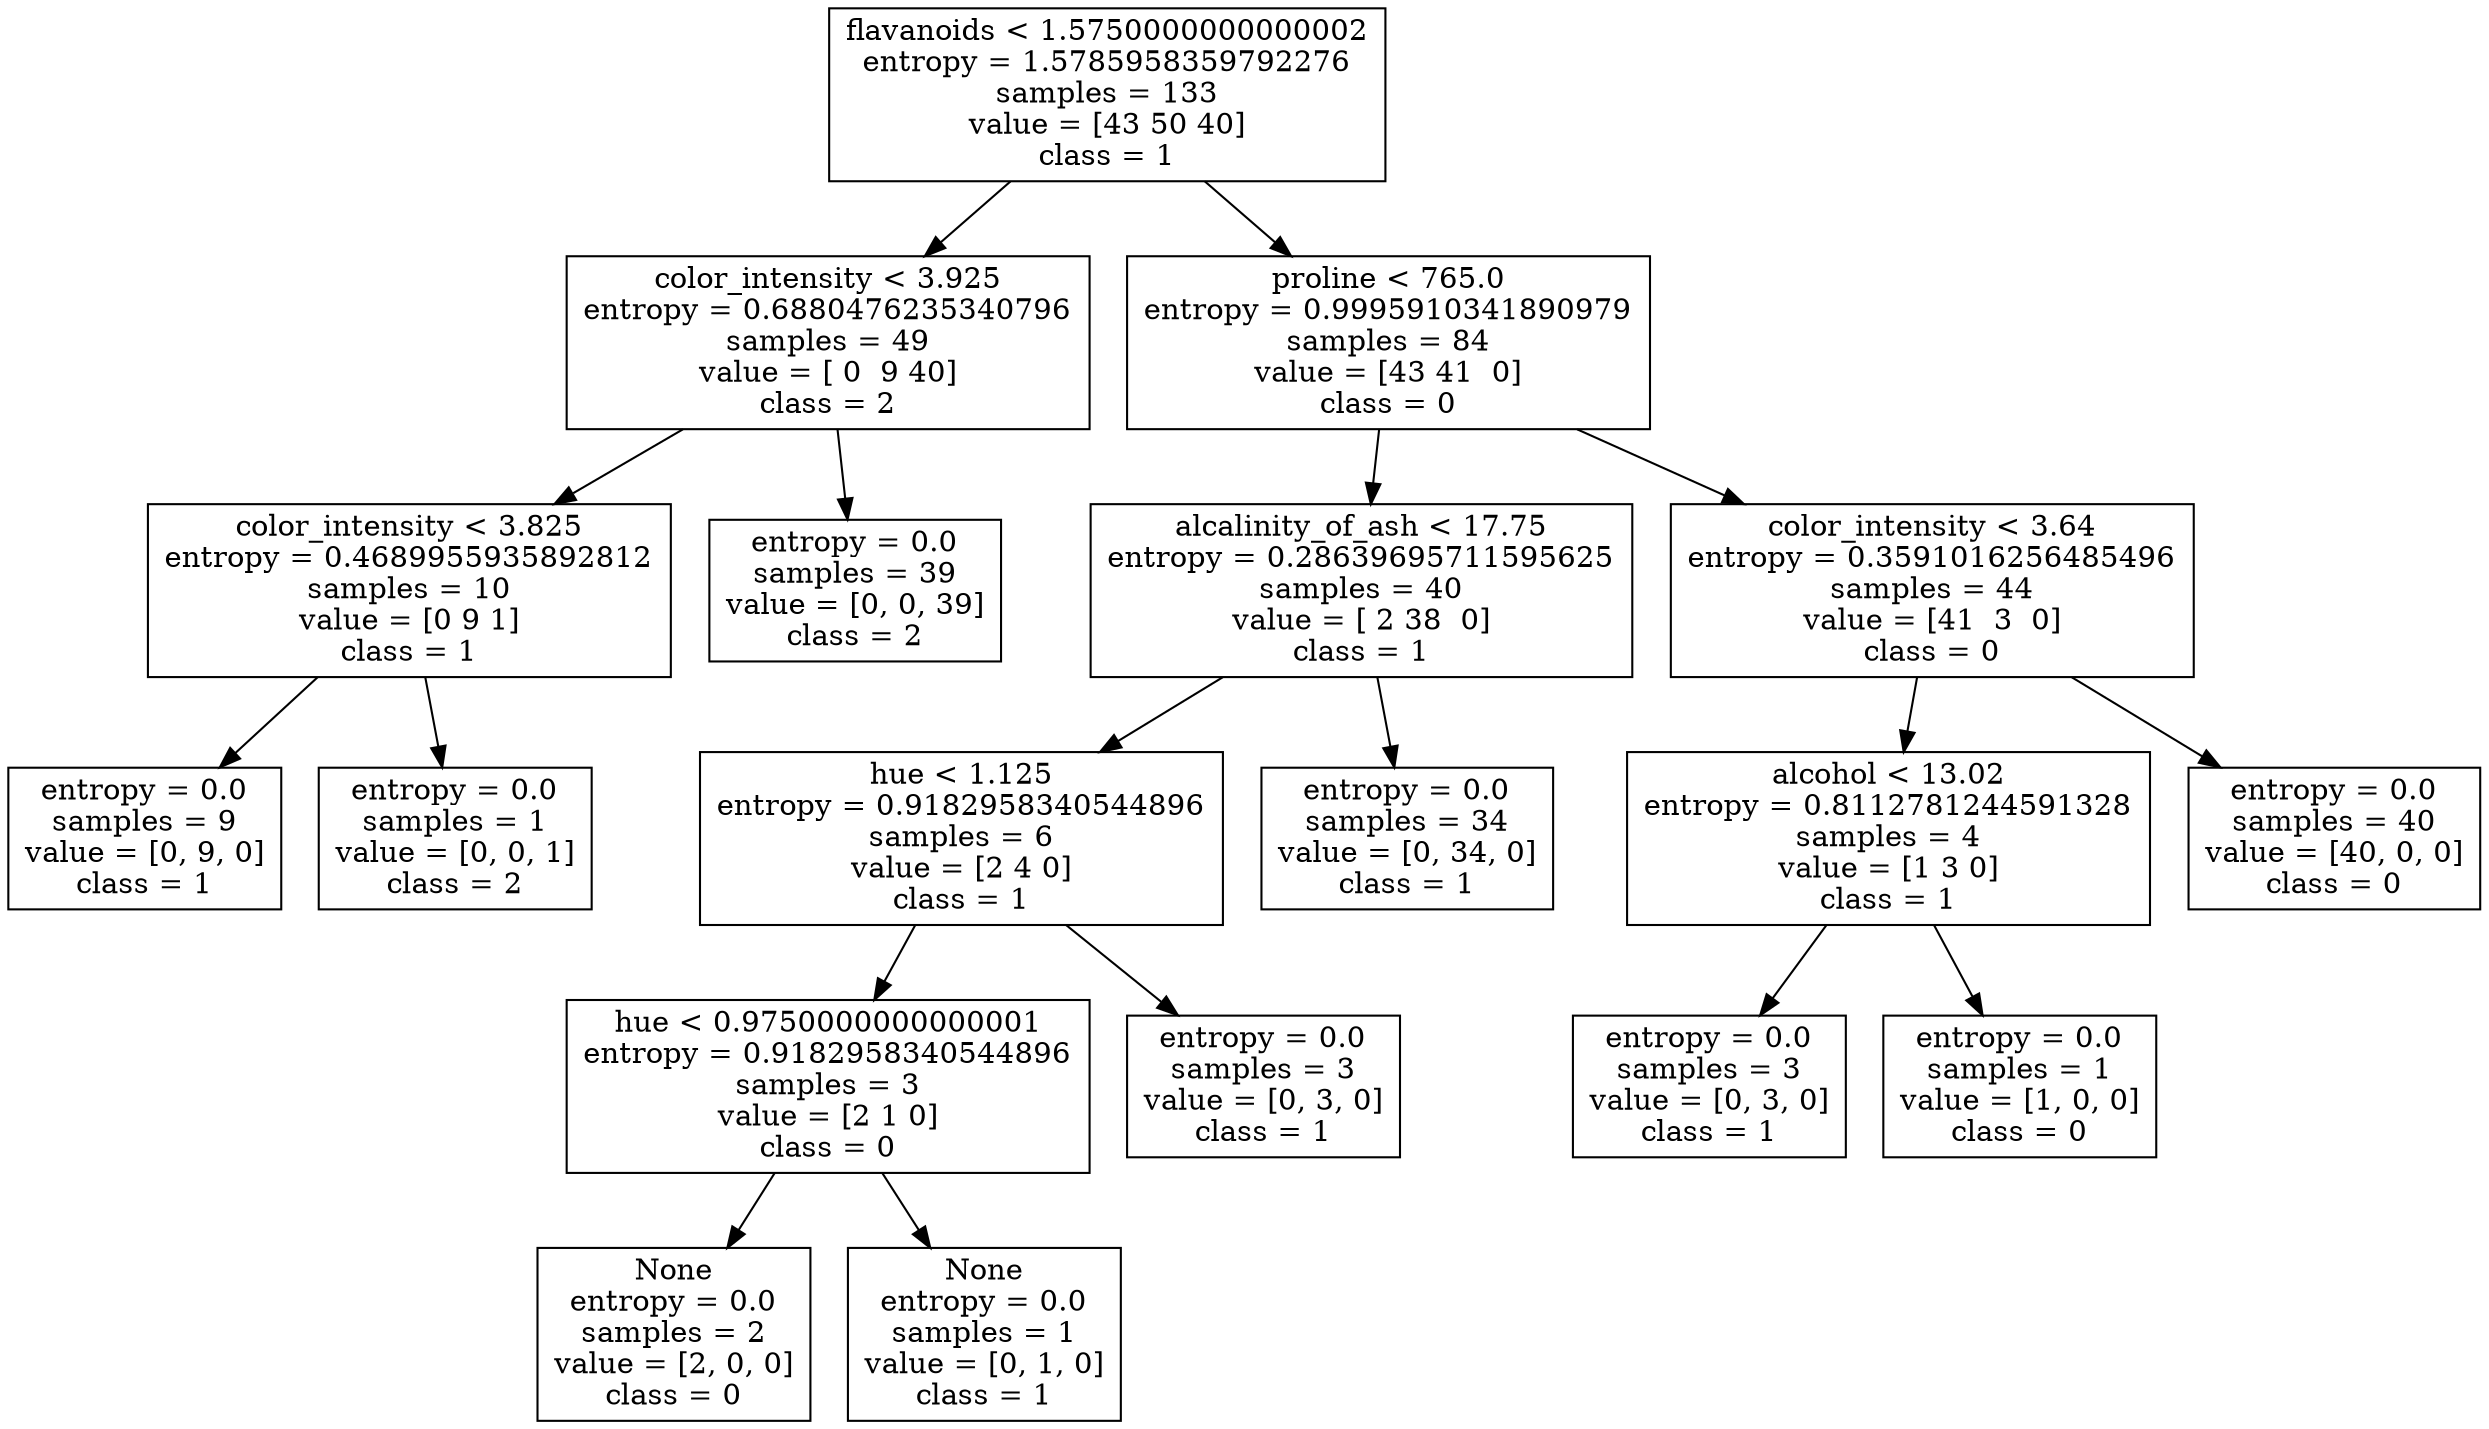 digraph Tree {
node [shape=box] ;0[label="flavanoids < 1.5750000000000002\nentropy = 1.5785958359792276\nsamples = 133\nvalue = [43 50 40]\nclass = 1"] ;
1[label="color_intensity < 3.925\nentropy = 0.6880476235340796\nsamples = 49\nvalue = [ 0  9 40]\nclass = 2"] ;
0 -> 1 ;

2[label="color_intensity < 3.825\nentropy = 0.4689955935892812\nsamples = 10\nvalue = [0 9 1]\nclass = 1"] ;
1 -> 2 ;

3[label="entropy = 0.0\nsamples = 9\nvalue = [0, 9, 0]\nclass = 1"] ;
2 -> 3 ;

4[label="entropy = 0.0\nsamples = 1\nvalue = [0, 0, 1]\nclass = 2"] ;
2 -> 4 ;

5[label="entropy = 0.0\nsamples = 39\nvalue = [0, 0, 39]\nclass = 2"] ;
1 -> 5 ;

6[label="proline < 765.0\nentropy = 0.9995910341890979\nsamples = 84\nvalue = [43 41  0]\nclass = 0"] ;
0 -> 6 ;

7[label="alcalinity_of_ash < 17.75\nentropy = 0.28639695711595625\nsamples = 40\nvalue = [ 2 38  0]\nclass = 1"] ;
6 -> 7 ;

8[label="hue < 1.125\nentropy = 0.9182958340544896\nsamples = 6\nvalue = [2 4 0]\nclass = 1"] ;
7 -> 8 ;

9[label="hue < 0.9750000000000001\nentropy = 0.9182958340544896\nsamples = 3\nvalue = [2 1 0]\nclass = 0"] ;
8 -> 9 ;

10[label="None\nentropy = 0.0\nsamples = 2\nvalue = [2, 0, 0]\nclass = 0"] ;
9 -> 10 ;

11[label="None\nentropy = 0.0\nsamples = 1\nvalue = [0, 1, 0]\nclass = 1"] ;
9 -> 11 ;

12[label="entropy = 0.0\nsamples = 3\nvalue = [0, 3, 0]\nclass = 1"] ;
8 -> 12 ;

13[label="entropy = 0.0\nsamples = 34\nvalue = [0, 34, 0]\nclass = 1"] ;
7 -> 13 ;

14[label="color_intensity < 3.64\nentropy = 0.3591016256485496\nsamples = 44\nvalue = [41  3  0]\nclass = 0"] ;
6 -> 14 ;

15[label="alcohol < 13.02\nentropy = 0.8112781244591328\nsamples = 4\nvalue = [1 3 0]\nclass = 1"] ;
14 -> 15 ;

16[label="entropy = 0.0\nsamples = 3\nvalue = [0, 3, 0]\nclass = 1"] ;
15 -> 16 ;

17[label="entropy = 0.0\nsamples = 1\nvalue = [1, 0, 0]\nclass = 0"] ;
15 -> 17 ;

18[label="entropy = 0.0\nsamples = 40\nvalue = [40, 0, 0]\nclass = 0"] ;
14 -> 18 ;

}
